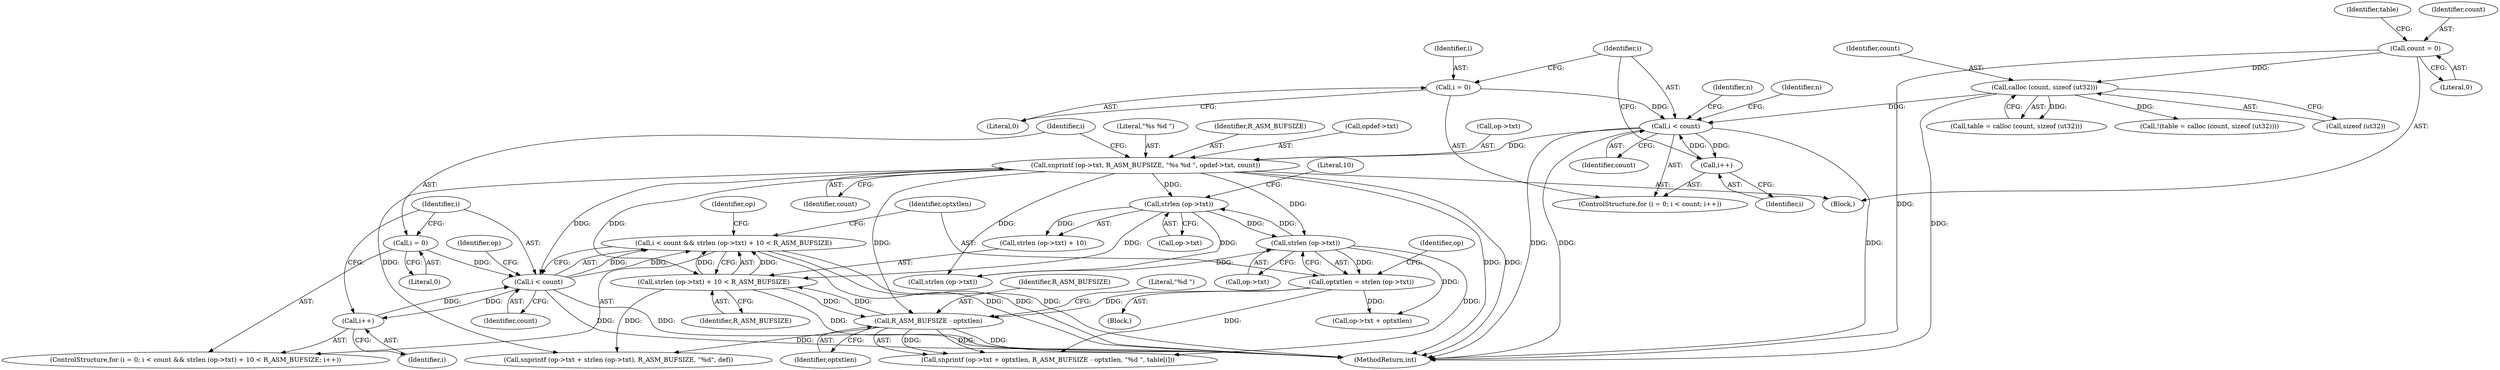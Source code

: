 digraph "0_radare2_52b1526443c1f433087928291d1c3d37a5600515@API" {
"1000578" [label="(Call,i < count && strlen (op->txt) + 10 < R_ASM_BUFSIZE)"];
"1000579" [label="(Call,i < count)"];
"1000590" [label="(Call,i++)"];
"1000575" [label="(Call,i = 0)"];
"1000564" [label="(Call,snprintf (op->txt, R_ASM_BUFSIZE, \"%s %d \", opdef->txt, count))"];
"1000494" [label="(Call,i < count)"];
"1000497" [label="(Call,i++)"];
"1000491" [label="(Call,i = 0)"];
"1000475" [label="(Call,calloc (count, sizeof (ut32)))"];
"1000437" [label="(Call,count = 0)"];
"1000582" [label="(Call,strlen (op->txt) + 10 < R_ASM_BUFSIZE)"];
"1000584" [label="(Call,strlen (op->txt))"];
"1000596" [label="(Call,strlen (op->txt))"];
"1000606" [label="(Call,R_ASM_BUFSIZE - optxtlen)"];
"1000594" [label="(Call,optxtlen = strlen (op->txt))"];
"1000613" [label="(Call,snprintf (op->txt + strlen (op->txt), R_ASM_BUFSIZE, \"%d\", def))"];
"1000497" [label="(Call,i++)"];
"1000595" [label="(Identifier,optxtlen)"];
"1000603" [label="(Identifier,op)"];
"1000589" [label="(Identifier,R_ASM_BUFSIZE)"];
"1000491" [label="(Call,i = 0)"];
"1000501" [label="(Identifier,n)"];
"1000601" [label="(Call,op->txt + optxtlen)"];
"1000492" [label="(Identifier,i)"];
"1000494" [label="(Call,i < count)"];
"1000608" [label="(Identifier,optxtlen)"];
"1000607" [label="(Identifier,R_ASM_BUFSIZE)"];
"1000532" [label="(Identifier,n)"];
"1000590" [label="(Call,i++)"];
"1000475" [label="(Call,calloc (count, sizeof (ut32)))"];
"1000606" [label="(Call,R_ASM_BUFSIZE - optxtlen)"];
"1000476" [label="(Identifier,count)"];
"1000609" [label="(Literal,\"%d \")"];
"1000618" [label="(Call,strlen (op->txt))"];
"1000496" [label="(Identifier,count)"];
"1000498" [label="(Identifier,i)"];
"1000490" [label="(ControlStructure,for (i = 0; i < count; i++))"];
"1000565" [label="(Call,op->txt)"];
"1000616" [label="(Identifier,op)"];
"1000435" [label="(Block,)"];
"1000584" [label="(Call,strlen (op->txt))"];
"1000577" [label="(Literal,0)"];
"1000437" [label="(Call,count = 0)"];
"1000473" [label="(Call,table = calloc (count, sizeof (ut32)))"];
"1001086" [label="(MethodReturn,int)"];
"1000574" [label="(ControlStructure,for (i = 0; i < count && strlen (op->txt) + 10 < R_ASM_BUFSIZE; i++))"];
"1000472" [label="(Call,!(table = calloc (count, sizeof (ut32))))"];
"1000439" [label="(Literal,0)"];
"1000564" [label="(Call,snprintf (op->txt, R_ASM_BUFSIZE, \"%s %d \", opdef->txt, count))"];
"1000585" [label="(Call,op->txt)"];
"1000569" [label="(Literal,\"%s %d \")"];
"1000576" [label="(Identifier,i)"];
"1000583" [label="(Call,strlen (op->txt) + 10)"];
"1000600" [label="(Call,snprintf (op->txt + optxtlen, R_ASM_BUFSIZE - optxtlen, \"%d \", table[i]))"];
"1000477" [label="(Call,sizeof (ut32))"];
"1000582" [label="(Call,strlen (op->txt) + 10 < R_ASM_BUFSIZE)"];
"1000588" [label="(Literal,10)"];
"1000568" [label="(Identifier,R_ASM_BUFSIZE)"];
"1000597" [label="(Call,op->txt)"];
"1000575" [label="(Call,i = 0)"];
"1000573" [label="(Identifier,count)"];
"1000442" [label="(Identifier,table)"];
"1000581" [label="(Identifier,count)"];
"1000438" [label="(Identifier,count)"];
"1000586" [label="(Identifier,op)"];
"1000591" [label="(Identifier,i)"];
"1000596" [label="(Call,strlen (op->txt))"];
"1000495" [label="(Identifier,i)"];
"1000594" [label="(Call,optxtlen = strlen (op->txt))"];
"1000580" [label="(Identifier,i)"];
"1000493" [label="(Literal,0)"];
"1000578" [label="(Call,i < count && strlen (op->txt) + 10 < R_ASM_BUFSIZE)"];
"1000579" [label="(Call,i < count)"];
"1000570" [label="(Call,opdef->txt)"];
"1000592" [label="(Block,)"];
"1000578" -> "1000574"  [label="AST: "];
"1000578" -> "1000579"  [label="CFG: "];
"1000578" -> "1000582"  [label="CFG: "];
"1000579" -> "1000578"  [label="AST: "];
"1000582" -> "1000578"  [label="AST: "];
"1000595" -> "1000578"  [label="CFG: "];
"1000616" -> "1000578"  [label="CFG: "];
"1000578" -> "1001086"  [label="DDG: "];
"1000578" -> "1001086"  [label="DDG: "];
"1000578" -> "1001086"  [label="DDG: "];
"1000579" -> "1000578"  [label="DDG: "];
"1000579" -> "1000578"  [label="DDG: "];
"1000582" -> "1000578"  [label="DDG: "];
"1000582" -> "1000578"  [label="DDG: "];
"1000579" -> "1000581"  [label="CFG: "];
"1000580" -> "1000579"  [label="AST: "];
"1000581" -> "1000579"  [label="AST: "];
"1000586" -> "1000579"  [label="CFG: "];
"1000579" -> "1001086"  [label="DDG: "];
"1000579" -> "1001086"  [label="DDG: "];
"1000590" -> "1000579"  [label="DDG: "];
"1000575" -> "1000579"  [label="DDG: "];
"1000564" -> "1000579"  [label="DDG: "];
"1000579" -> "1000590"  [label="DDG: "];
"1000590" -> "1000574"  [label="AST: "];
"1000590" -> "1000591"  [label="CFG: "];
"1000591" -> "1000590"  [label="AST: "];
"1000580" -> "1000590"  [label="CFG: "];
"1000575" -> "1000574"  [label="AST: "];
"1000575" -> "1000577"  [label="CFG: "];
"1000576" -> "1000575"  [label="AST: "];
"1000577" -> "1000575"  [label="AST: "];
"1000580" -> "1000575"  [label="CFG: "];
"1000564" -> "1000435"  [label="AST: "];
"1000564" -> "1000573"  [label="CFG: "];
"1000565" -> "1000564"  [label="AST: "];
"1000568" -> "1000564"  [label="AST: "];
"1000569" -> "1000564"  [label="AST: "];
"1000570" -> "1000564"  [label="AST: "];
"1000573" -> "1000564"  [label="AST: "];
"1000576" -> "1000564"  [label="CFG: "];
"1000564" -> "1001086"  [label="DDG: "];
"1000564" -> "1001086"  [label="DDG: "];
"1000494" -> "1000564"  [label="DDG: "];
"1000564" -> "1000584"  [label="DDG: "];
"1000564" -> "1000582"  [label="DDG: "];
"1000564" -> "1000596"  [label="DDG: "];
"1000564" -> "1000606"  [label="DDG: "];
"1000564" -> "1000618"  [label="DDG: "];
"1000564" -> "1000613"  [label="DDG: "];
"1000494" -> "1000490"  [label="AST: "];
"1000494" -> "1000496"  [label="CFG: "];
"1000495" -> "1000494"  [label="AST: "];
"1000496" -> "1000494"  [label="AST: "];
"1000501" -> "1000494"  [label="CFG: "];
"1000532" -> "1000494"  [label="CFG: "];
"1000494" -> "1001086"  [label="DDG: "];
"1000494" -> "1001086"  [label="DDG: "];
"1000494" -> "1001086"  [label="DDG: "];
"1000497" -> "1000494"  [label="DDG: "];
"1000491" -> "1000494"  [label="DDG: "];
"1000475" -> "1000494"  [label="DDG: "];
"1000494" -> "1000497"  [label="DDG: "];
"1000497" -> "1000490"  [label="AST: "];
"1000497" -> "1000498"  [label="CFG: "];
"1000498" -> "1000497"  [label="AST: "];
"1000495" -> "1000497"  [label="CFG: "];
"1000491" -> "1000490"  [label="AST: "];
"1000491" -> "1000493"  [label="CFG: "];
"1000492" -> "1000491"  [label="AST: "];
"1000493" -> "1000491"  [label="AST: "];
"1000495" -> "1000491"  [label="CFG: "];
"1000475" -> "1000473"  [label="AST: "];
"1000475" -> "1000477"  [label="CFG: "];
"1000476" -> "1000475"  [label="AST: "];
"1000477" -> "1000475"  [label="AST: "];
"1000473" -> "1000475"  [label="CFG: "];
"1000475" -> "1001086"  [label="DDG: "];
"1000475" -> "1000472"  [label="DDG: "];
"1000475" -> "1000473"  [label="DDG: "];
"1000437" -> "1000475"  [label="DDG: "];
"1000437" -> "1000435"  [label="AST: "];
"1000437" -> "1000439"  [label="CFG: "];
"1000438" -> "1000437"  [label="AST: "];
"1000439" -> "1000437"  [label="AST: "];
"1000442" -> "1000437"  [label="CFG: "];
"1000437" -> "1001086"  [label="DDG: "];
"1000582" -> "1000589"  [label="CFG: "];
"1000583" -> "1000582"  [label="AST: "];
"1000589" -> "1000582"  [label="AST: "];
"1000582" -> "1001086"  [label="DDG: "];
"1000584" -> "1000582"  [label="DDG: "];
"1000606" -> "1000582"  [label="DDG: "];
"1000582" -> "1000606"  [label="DDG: "];
"1000582" -> "1000613"  [label="DDG: "];
"1000584" -> "1000583"  [label="AST: "];
"1000584" -> "1000585"  [label="CFG: "];
"1000585" -> "1000584"  [label="AST: "];
"1000588" -> "1000584"  [label="CFG: "];
"1000584" -> "1000583"  [label="DDG: "];
"1000596" -> "1000584"  [label="DDG: "];
"1000584" -> "1000596"  [label="DDG: "];
"1000584" -> "1000618"  [label="DDG: "];
"1000596" -> "1000594"  [label="AST: "];
"1000596" -> "1000597"  [label="CFG: "];
"1000597" -> "1000596"  [label="AST: "];
"1000594" -> "1000596"  [label="CFG: "];
"1000596" -> "1000594"  [label="DDG: "];
"1000596" -> "1000600"  [label="DDG: "];
"1000596" -> "1000601"  [label="DDG: "];
"1000596" -> "1000618"  [label="DDG: "];
"1000606" -> "1000600"  [label="AST: "];
"1000606" -> "1000608"  [label="CFG: "];
"1000607" -> "1000606"  [label="AST: "];
"1000608" -> "1000606"  [label="AST: "];
"1000609" -> "1000606"  [label="CFG: "];
"1000606" -> "1001086"  [label="DDG: "];
"1000606" -> "1000600"  [label="DDG: "];
"1000606" -> "1000600"  [label="DDG: "];
"1000594" -> "1000606"  [label="DDG: "];
"1000606" -> "1000613"  [label="DDG: "];
"1000594" -> "1000592"  [label="AST: "];
"1000595" -> "1000594"  [label="AST: "];
"1000603" -> "1000594"  [label="CFG: "];
"1000594" -> "1000600"  [label="DDG: "];
"1000594" -> "1000601"  [label="DDG: "];
}
